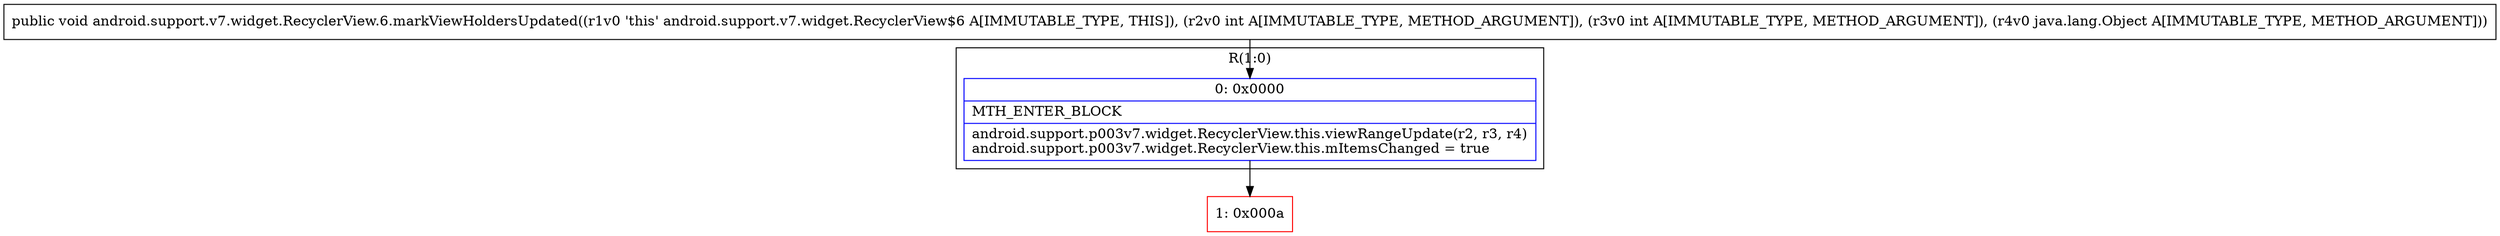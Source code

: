 digraph "CFG forandroid.support.v7.widget.RecyclerView.6.markViewHoldersUpdated(IILjava\/lang\/Object;)V" {
subgraph cluster_Region_1263431044 {
label = "R(1:0)";
node [shape=record,color=blue];
Node_0 [shape=record,label="{0\:\ 0x0000|MTH_ENTER_BLOCK\l|android.support.p003v7.widget.RecyclerView.this.viewRangeUpdate(r2, r3, r4)\landroid.support.p003v7.widget.RecyclerView.this.mItemsChanged = true\l}"];
}
Node_1 [shape=record,color=red,label="{1\:\ 0x000a}"];
MethodNode[shape=record,label="{public void android.support.v7.widget.RecyclerView.6.markViewHoldersUpdated((r1v0 'this' android.support.v7.widget.RecyclerView$6 A[IMMUTABLE_TYPE, THIS]), (r2v0 int A[IMMUTABLE_TYPE, METHOD_ARGUMENT]), (r3v0 int A[IMMUTABLE_TYPE, METHOD_ARGUMENT]), (r4v0 java.lang.Object A[IMMUTABLE_TYPE, METHOD_ARGUMENT])) }"];
MethodNode -> Node_0;
Node_0 -> Node_1;
}

